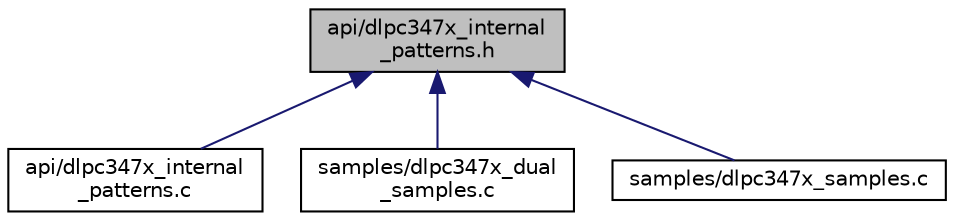digraph "api/dlpc347x_internal_patterns.h"
{
 // INTERACTIVE_SVG=YES
  edge [fontname="Helvetica",fontsize="10",labelfontname="Helvetica",labelfontsize="10"];
  node [fontname="Helvetica",fontsize="10",shape=record];
  Node1 [label="api/dlpc347x_internal\l_patterns.h",height=0.2,width=0.4,color="black", fillcolor="grey75", style="filled", fontcolor="black"];
  Node1 -> Node2 [dir="back",color="midnightblue",fontsize="10",style="solid",fontname="Helvetica"];
  Node2 [label="api/dlpc347x_internal\l_patterns.c",height=0.2,width=0.4,color="black", fillcolor="white", style="filled",URL="$dlpc347x__internal__patterns_8c.html",tooltip="Implements the APIs for creating internal pattern data for the 347x controllers (DLP2010, DLP3010, and DLP4710). "];
  Node1 -> Node3 [dir="back",color="midnightblue",fontsize="10",style="solid",fontname="Helvetica"];
  Node3 [label="samples/dlpc347x_dual\l_samples.c",height=0.2,width=0.4,color="black", fillcolor="white", style="filled",URL="$dlpc347x__dual__samples_8c.html",tooltip="Sample code for generating internal pattern data and communicating with the DLPC4710-LC EVMs..."];
  Node1 -> Node4 [dir="back",color="midnightblue",fontsize="10",style="solid",fontname="Helvetica"];
  Node4 [label="samples/dlpc347x_samples.c",height=0.2,width=0.4,color="black", fillcolor="white", style="filled",URL="$dlpc347x__samples_8c.html",tooltip="Sample code for generating internal pattern data and communicating with the DLP2010-LC and DLP3010-LC..."];
}

